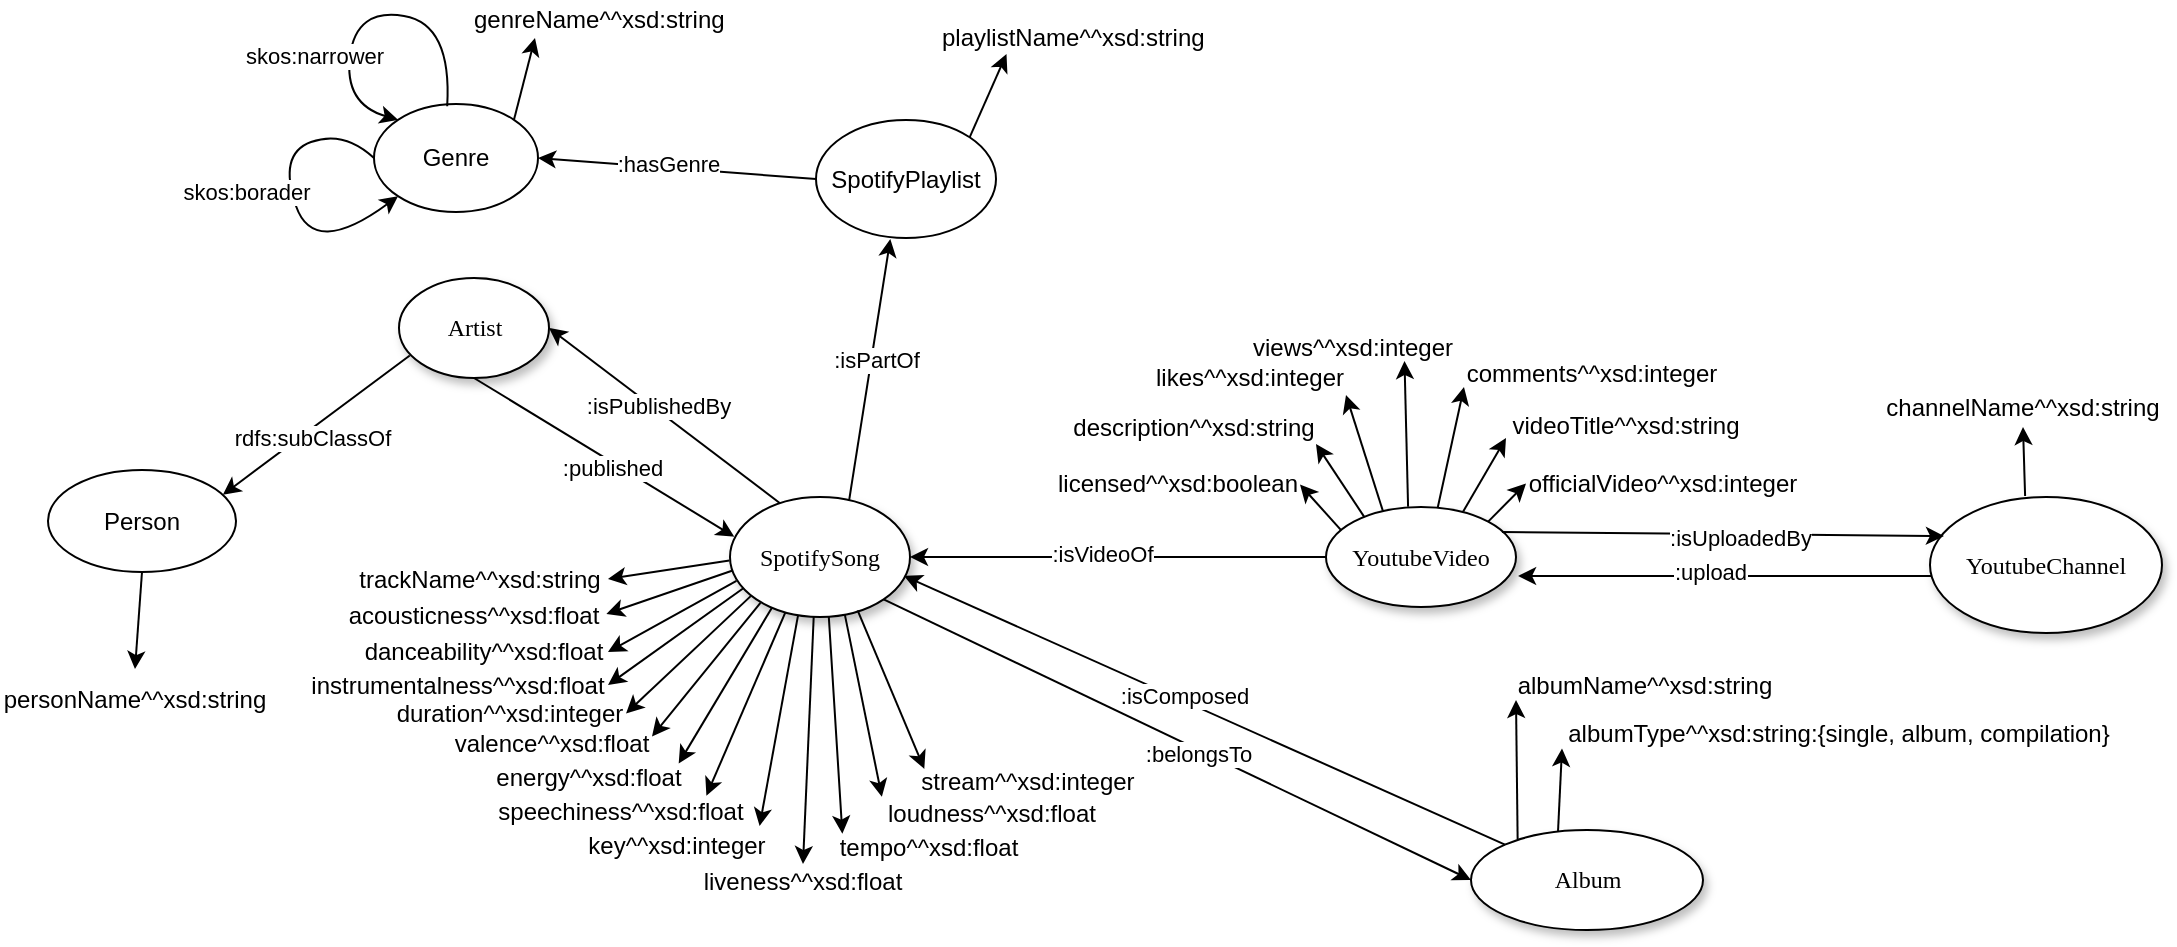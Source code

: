 <mxfile version="22.1.7" type="device">
  <diagram name="Page-1" id="42789a77-a242-8287-6e28-9cd8cfd52e62">
    <mxGraphModel dx="499" dy="675" grid="0" gridSize="10" guides="1" tooltips="1" connect="1" arrows="1" fold="1" page="1" pageScale="1" pageWidth="1100" pageHeight="850" background="none" math="0" shadow="0">
      <root>
        <mxCell id="0" />
        <mxCell id="1" parent="0" />
        <mxCell id="1ea317790d2ca983-1" value="SpotifySong" style="ellipse;whiteSpace=wrap;html=1;rounded=0;shadow=1;comic=0;labelBackgroundColor=none;strokeWidth=1;fontFamily=Verdana;fontSize=12;align=center;" parent="1" vertex="1">
          <mxGeometry x="370" y="368.5" width="90" height="60" as="geometry" />
        </mxCell>
        <mxCell id="1ea317790d2ca983-2" value="&lt;span&gt;Album&lt;br&gt;&lt;/span&gt;" style="ellipse;whiteSpace=wrap;html=1;rounded=0;shadow=1;comic=0;labelBackgroundColor=none;strokeWidth=1;fontFamily=Verdana;fontSize=12;align=center;" parent="1" vertex="1">
          <mxGeometry x="740.5" y="535" width="116" height="50" as="geometry" />
        </mxCell>
        <mxCell id="1ea317790d2ca983-3" value="&lt;span&gt;Artist&lt;/span&gt;" style="ellipse;whiteSpace=wrap;html=1;rounded=0;shadow=1;comic=0;labelBackgroundColor=none;strokeWidth=1;fontFamily=Verdana;fontSize=12;align=center;" parent="1" vertex="1">
          <mxGeometry x="204.5" y="259" width="75" height="50" as="geometry" />
        </mxCell>
        <mxCell id="1ea317790d2ca983-9" value="YoutubeVideo" style="ellipse;whiteSpace=wrap;html=1;rounded=0;shadow=1;comic=0;labelBackgroundColor=none;strokeWidth=1;fontFamily=Verdana;fontSize=12;align=center;" parent="1" vertex="1">
          <mxGeometry x="668" y="373.5" width="95" height="50" as="geometry" />
        </mxCell>
        <mxCell id="1ea317790d2ca983-10" value="YoutubeChannel" style="ellipse;whiteSpace=wrap;html=1;rounded=0;shadow=1;comic=0;labelBackgroundColor=none;strokeWidth=1;fontFamily=Verdana;fontSize=12;align=center;" parent="1" vertex="1">
          <mxGeometry x="970" y="368.5" width="116" height="68" as="geometry" />
        </mxCell>
        <mxCell id="-lhkFG2HZT-Equ-z4yoy-32" value="channelName^^xsd:string" style="text;html=1;strokeColor=none;fillColor=none;align=center;verticalAlign=middle;whiteSpace=wrap;rounded=0;" parent="1" vertex="1">
          <mxGeometry x="943" y="313.5" width="147" height="20" as="geometry" />
        </mxCell>
        <mxCell id="S50ukumy_6wNUcAdJBcb-45" style="rounded=0;orthogonalLoop=1;jettySize=auto;html=1;exitX=1;exitY=0;exitDx=0;exitDy=0;entryX=0.25;entryY=1;entryDx=0;entryDy=0;" parent="1" source="fviccIfsdbxI5g3kTzcu-1" target="fviccIfsdbxI5g3kTzcu-7" edge="1">
          <mxGeometry relative="1" as="geometry" />
        </mxCell>
        <mxCell id="fviccIfsdbxI5g3kTzcu-1" value="Genre" style="ellipse;whiteSpace=wrap;html=1;" parent="1" vertex="1">
          <mxGeometry x="192" y="172" width="82" height="54" as="geometry" />
        </mxCell>
        <mxCell id="fviccIfsdbxI5g3kTzcu-4" value="Person" style="ellipse;whiteSpace=wrap;html=1;" parent="1" vertex="1">
          <mxGeometry x="29" y="355" width="94" height="51" as="geometry" />
        </mxCell>
        <mxCell id="fviccIfsdbxI5g3kTzcu-5" value="" style="endArrow=classic;html=1;rounded=0;exitX=0.072;exitY=0.775;exitDx=0;exitDy=0;entryX=0.93;entryY=0.243;entryDx=0;entryDy=0;entryPerimeter=0;exitPerimeter=0;" parent="1" source="1ea317790d2ca983-3" target="fviccIfsdbxI5g3kTzcu-4" edge="1">
          <mxGeometry width="50" height="50" relative="1" as="geometry">
            <mxPoint x="196.162" y="281.704" as="sourcePoint" />
            <mxPoint x="578" y="424.5" as="targetPoint" />
          </mxGeometry>
        </mxCell>
        <mxCell id="fviccIfsdbxI5g3kTzcu-6" value="rdfs:subClassOf" style="edgeLabel;html=1;align=center;verticalAlign=middle;resizable=0;points=[];" parent="fviccIfsdbxI5g3kTzcu-5" vertex="1" connectable="0">
          <mxGeometry x="0.1" y="3" relative="1" as="geometry">
            <mxPoint as="offset" />
          </mxGeometry>
        </mxCell>
        <mxCell id="fviccIfsdbxI5g3kTzcu-7" value="genreName^^xsd:string" style="text;html=1;strokeColor=none;fillColor=none;align=left;verticalAlign=middle;whiteSpace=wrap;rounded=0;" parent="1" vertex="1">
          <mxGeometry x="240" y="120" width="130" height="19" as="geometry" />
        </mxCell>
        <mxCell id="fviccIfsdbxI5g3kTzcu-9" value="personName^^xsd:string" style="text;html=1;strokeColor=none;fillColor=none;align=center;verticalAlign=middle;whiteSpace=wrap;rounded=0;" parent="1" vertex="1">
          <mxGeometry x="5" y="454.5" width="135" height="30" as="geometry" />
        </mxCell>
        <mxCell id="S50ukumy_6wNUcAdJBcb-42" style="rounded=0;orthogonalLoop=1;jettySize=auto;html=1;exitX=1;exitY=0;exitDx=0;exitDy=0;entryX=0.25;entryY=1;entryDx=0;entryDy=0;" parent="1" source="fviccIfsdbxI5g3kTzcu-11" target="S50ukumy_6wNUcAdJBcb-41" edge="1">
          <mxGeometry relative="1" as="geometry" />
        </mxCell>
        <mxCell id="fviccIfsdbxI5g3kTzcu-11" value="SpotifyPlaylist" style="ellipse;whiteSpace=wrap;html=1;" parent="1" vertex="1">
          <mxGeometry x="413" y="180" width="90" height="59" as="geometry" />
        </mxCell>
        <mxCell id="fviccIfsdbxI5g3kTzcu-14" value="" style="endArrow=classic;html=1;rounded=0;exitX=0.662;exitY=0.026;exitDx=0;exitDy=0;exitPerimeter=0;entryX=0.413;entryY=1.009;entryDx=0;entryDy=0;entryPerimeter=0;" parent="1" source="1ea317790d2ca983-1" target="fviccIfsdbxI5g3kTzcu-11" edge="1">
          <mxGeometry width="50" height="50" relative="1" as="geometry">
            <mxPoint x="524" y="384" as="sourcePoint" />
            <mxPoint x="574" y="334" as="targetPoint" />
          </mxGeometry>
        </mxCell>
        <mxCell id="fviccIfsdbxI5g3kTzcu-15" value=":isPartOf" style="edgeLabel;html=1;align=center;verticalAlign=middle;resizable=0;points=[];" parent="fviccIfsdbxI5g3kTzcu-14" vertex="1" connectable="0">
          <mxGeometry x="0.076" y="-2" relative="1" as="geometry">
            <mxPoint as="offset" />
          </mxGeometry>
        </mxCell>
        <mxCell id="fviccIfsdbxI5g3kTzcu-20" value="" style="curved=1;endArrow=classic;html=1;rounded=0;exitX=0.178;exitY=0.113;exitDx=0;exitDy=0;exitPerimeter=0;entryX=0;entryY=0;entryDx=0;entryDy=0;" parent="1" target="fviccIfsdbxI5g3kTzcu-1" edge="1">
          <mxGeometry width="50" height="50" relative="1" as="geometry">
            <mxPoint x="228.596" y="173.102" as="sourcePoint" />
            <mxPoint x="217.28" y="183.092" as="targetPoint" />
            <Array as="points">
              <mxPoint x="231" y="132" />
              <mxPoint x="183" y="124" />
              <mxPoint x="177" y="172" />
            </Array>
          </mxGeometry>
        </mxCell>
        <mxCell id="fviccIfsdbxI5g3kTzcu-21" value="skos:narrower" style="edgeLabel;html=1;align=center;verticalAlign=middle;resizable=0;points=[];" parent="fviccIfsdbxI5g3kTzcu-20" vertex="1" connectable="0">
          <mxGeometry x="-0.577" y="5" relative="1" as="geometry">
            <mxPoint x="-64" y="10" as="offset" />
          </mxGeometry>
        </mxCell>
        <mxCell id="S50ukumy_6wNUcAdJBcb-2" value="" style="endArrow=classic;html=1;rounded=0;entryX=0.5;entryY=1;entryDx=0;entryDy=0;exitX=0.41;exitY=-0.007;exitDx=0;exitDy=0;exitPerimeter=0;" parent="1" source="1ea317790d2ca983-10" target="-lhkFG2HZT-Equ-z4yoy-32" edge="1">
          <mxGeometry width="50" height="50" relative="1" as="geometry">
            <mxPoint x="893" y="421" as="sourcePoint" />
            <mxPoint x="943" y="371" as="targetPoint" />
          </mxGeometry>
        </mxCell>
        <mxCell id="S50ukumy_6wNUcAdJBcb-4" value="comments^^xsd:integer" style="text;html=1;strokeColor=none;fillColor=none;align=center;verticalAlign=middle;whiteSpace=wrap;rounded=0;" parent="1" vertex="1">
          <mxGeometry x="737" y="300.5" width="128" height="13" as="geometry" />
        </mxCell>
        <mxCell id="S50ukumy_6wNUcAdJBcb-5" value="description^^xsd:string" style="text;html=1;strokeColor=none;fillColor=none;align=center;verticalAlign=middle;whiteSpace=wrap;rounded=0;" parent="1" vertex="1">
          <mxGeometry x="541" y="326" width="122" height="16" as="geometry" />
        </mxCell>
        <mxCell id="S50ukumy_6wNUcAdJBcb-6" value="licensed^^xsd:boolean" style="text;html=1;strokeColor=none;fillColor=none;align=center;verticalAlign=middle;whiteSpace=wrap;rounded=0;" parent="1" vertex="1">
          <mxGeometry x="533" y="355" width="122" height="14.5" as="geometry" />
        </mxCell>
        <mxCell id="S50ukumy_6wNUcAdJBcb-7" value="likes^^xsd:integer" style="text;html=1;strokeColor=none;fillColor=none;align=center;verticalAlign=middle;whiteSpace=wrap;rounded=0;" parent="1" vertex="1">
          <mxGeometry x="582" y="300.5" width="96" height="17" as="geometry" />
        </mxCell>
        <mxCell id="S50ukumy_6wNUcAdJBcb-17" value="" style="rounded=0;orthogonalLoop=1;jettySize=auto;html=1;entryX=0;entryY=1;entryDx=0;entryDy=0;exitX=0.722;exitY=0.045;exitDx=0;exitDy=0;exitPerimeter=0;" parent="1" source="1ea317790d2ca983-9" target="S50ukumy_6wNUcAdJBcb-10" edge="1">
          <mxGeometry relative="1" as="geometry" />
        </mxCell>
        <mxCell id="S50ukumy_6wNUcAdJBcb-8" value="officialVideo^^xsd:integer" style="text;html=1;strokeColor=none;fillColor=none;align=center;verticalAlign=middle;whiteSpace=wrap;rounded=0;" parent="1" vertex="1">
          <mxGeometry x="768" y="354" width="137" height="15.5" as="geometry" />
        </mxCell>
        <mxCell id="S50ukumy_6wNUcAdJBcb-9" value="views^^xsd:integer" style="text;html=1;strokeColor=none;fillColor=none;align=center;verticalAlign=middle;whiteSpace=wrap;rounded=0;" parent="1" vertex="1">
          <mxGeometry x="630" y="287.5" width="103" height="13" as="geometry" />
        </mxCell>
        <mxCell id="S50ukumy_6wNUcAdJBcb-10" value="videoTitle^^xsd:string" style="text;html=1;strokeColor=none;fillColor=none;align=center;verticalAlign=middle;whiteSpace=wrap;rounded=0;" parent="1" vertex="1">
          <mxGeometry x="758" y="326" width="120" height="13" as="geometry" />
        </mxCell>
        <mxCell id="S50ukumy_6wNUcAdJBcb-11" value="" style="endArrow=classic;html=1;rounded=0;exitX=0.078;exitY=0.229;exitDx=0;exitDy=0;exitPerimeter=0;entryX=1;entryY=0.5;entryDx=0;entryDy=0;" parent="1" source="1ea317790d2ca983-9" target="S50ukumy_6wNUcAdJBcb-6" edge="1">
          <mxGeometry width="50" height="50" relative="1" as="geometry">
            <mxPoint x="604" y="503" as="sourcePoint" />
            <mxPoint x="628" y="379" as="targetPoint" />
          </mxGeometry>
        </mxCell>
        <mxCell id="S50ukumy_6wNUcAdJBcb-12" value="" style="endArrow=classic;html=1;rounded=0;exitX=0.202;exitY=0.101;exitDx=0;exitDy=0;entryX=1;entryY=1;entryDx=0;entryDy=0;exitPerimeter=0;" parent="1" source="1ea317790d2ca983-9" target="S50ukumy_6wNUcAdJBcb-5" edge="1">
          <mxGeometry width="50" height="50" relative="1" as="geometry">
            <mxPoint x="684" y="394" as="sourcePoint" />
            <mxPoint x="678" y="335" as="targetPoint" />
          </mxGeometry>
        </mxCell>
        <mxCell id="S50ukumy_6wNUcAdJBcb-13" value="" style="endArrow=classic;html=1;rounded=0;exitX=0.299;exitY=0.037;exitDx=0;exitDy=0;entryX=1;entryY=1;entryDx=0;entryDy=0;exitPerimeter=0;" parent="1" source="1ea317790d2ca983-9" target="S50ukumy_6wNUcAdJBcb-7" edge="1">
          <mxGeometry width="50" height="50" relative="1" as="geometry">
            <mxPoint x="699" y="384" as="sourcePoint" />
            <mxPoint x="674" y="354" as="targetPoint" />
          </mxGeometry>
        </mxCell>
        <mxCell id="S50ukumy_6wNUcAdJBcb-14" value="" style="endArrow=classic;html=1;rounded=0;entryX=0.75;entryY=1;entryDx=0;entryDy=0;exitX=0.432;exitY=-0.002;exitDx=0;exitDy=0;exitPerimeter=0;" parent="1" source="1ea317790d2ca983-9" target="S50ukumy_6wNUcAdJBcb-9" edge="1">
          <mxGeometry width="50" height="50" relative="1" as="geometry">
            <mxPoint x="704" y="372" as="sourcePoint" />
            <mxPoint x="673.5" y="306" as="targetPoint" />
          </mxGeometry>
        </mxCell>
        <mxCell id="S50ukumy_6wNUcAdJBcb-16" value="" style="endArrow=classic;html=1;rounded=0;entryX=0;entryY=0.5;entryDx=0;entryDy=0;exitX=1;exitY=0;exitDx=0;exitDy=0;" parent="1" source="1ea317790d2ca983-9" target="S50ukumy_6wNUcAdJBcb-8" edge="1">
          <mxGeometry width="50" height="50" relative="1" as="geometry">
            <mxPoint x="711" y="386" as="sourcePoint" />
            <mxPoint x="698" y="315" as="targetPoint" />
          </mxGeometry>
        </mxCell>
        <mxCell id="S50ukumy_6wNUcAdJBcb-18" value="" style="endArrow=classic;html=1;rounded=0;entryX=0;entryY=1;entryDx=0;entryDy=0;exitX=0.588;exitY=0.007;exitDx=0;exitDy=0;exitPerimeter=0;" parent="1" source="1ea317790d2ca983-9" target="S50ukumy_6wNUcAdJBcb-4" edge="1">
          <mxGeometry width="50" height="50" relative="1" as="geometry">
            <mxPoint x="724" y="373" as="sourcePoint" />
            <mxPoint x="698" y="315" as="targetPoint" />
          </mxGeometry>
        </mxCell>
        <mxCell id="S50ukumy_6wNUcAdJBcb-19" value="" style="endArrow=classic;html=1;rounded=0;exitX=0.926;exitY=0.25;exitDx=0;exitDy=0;entryX=0.06;entryY=0.287;entryDx=0;entryDy=0;exitPerimeter=0;entryPerimeter=0;" parent="1" source="1ea317790d2ca983-9" target="1ea317790d2ca983-10" edge="1">
          <mxGeometry width="50" height="50" relative="1" as="geometry">
            <mxPoint x="449" y="384" as="sourcePoint" />
            <mxPoint x="791" y="425" as="targetPoint" />
          </mxGeometry>
        </mxCell>
        <mxCell id="S50ukumy_6wNUcAdJBcb-20" value=":isUploadedBy" style="edgeLabel;html=1;align=center;verticalAlign=middle;resizable=0;points=[];" parent="S50ukumy_6wNUcAdJBcb-19" vertex="1" connectable="0">
          <mxGeometry x="0.076" y="-2" relative="1" as="geometry">
            <mxPoint as="offset" />
          </mxGeometry>
        </mxCell>
        <mxCell id="S50ukumy_6wNUcAdJBcb-21" value="" style="endArrow=classic;html=1;rounded=0;exitX=0;exitY=0.5;exitDx=0;exitDy=0;entryX=1;entryY=0.5;entryDx=0;entryDy=0;" parent="1" source="1ea317790d2ca983-9" target="1ea317790d2ca983-1" edge="1">
          <mxGeometry width="50" height="50" relative="1" as="geometry">
            <mxPoint x="773" y="409" as="sourcePoint" />
            <mxPoint x="612" y="407" as="targetPoint" />
          </mxGeometry>
        </mxCell>
        <mxCell id="S50ukumy_6wNUcAdJBcb-22" value=":isVideoOf" style="edgeLabel;html=1;align=center;verticalAlign=middle;resizable=0;points=[];" parent="S50ukumy_6wNUcAdJBcb-21" vertex="1" connectable="0">
          <mxGeometry x="0.076" y="-2" relative="1" as="geometry">
            <mxPoint as="offset" />
          </mxGeometry>
        </mxCell>
        <mxCell id="S50ukumy_6wNUcAdJBcb-23" value="" style="endArrow=classic;html=1;rounded=0;exitX=1;exitY=1;exitDx=0;exitDy=0;entryX=0;entryY=0.5;entryDx=0;entryDy=0;" parent="1" source="1ea317790d2ca983-1" target="1ea317790d2ca983-2" edge="1">
          <mxGeometry width="50" height="50" relative="1" as="geometry">
            <mxPoint x="678" y="409" as="sourcePoint" />
            <mxPoint x="470" y="409" as="targetPoint" />
          </mxGeometry>
        </mxCell>
        <mxCell id="S50ukumy_6wNUcAdJBcb-24" value=":belongsTo" style="edgeLabel;html=1;align=center;verticalAlign=middle;resizable=0;points=[];" parent="S50ukumy_6wNUcAdJBcb-23" vertex="1" connectable="0">
          <mxGeometry x="0.076" y="-2" relative="1" as="geometry">
            <mxPoint as="offset" />
          </mxGeometry>
        </mxCell>
        <mxCell id="S50ukumy_6wNUcAdJBcb-25" value="albumName^^xsd:string" style="text;html=1;strokeColor=none;fillColor=none;align=center;verticalAlign=middle;whiteSpace=wrap;rounded=0;" parent="1" vertex="1">
          <mxGeometry x="763" y="447.5" width="129" height="30" as="geometry" />
        </mxCell>
        <mxCell id="S50ukumy_6wNUcAdJBcb-27" value="" style="endArrow=classic;html=1;rounded=0;entryX=0;entryY=0.75;entryDx=0;entryDy=0;exitX=0.201;exitY=0.091;exitDx=0;exitDy=0;exitPerimeter=0;" parent="1" source="1ea317790d2ca983-2" target="S50ukumy_6wNUcAdJBcb-25" edge="1">
          <mxGeometry width="50" height="50" relative="1" as="geometry">
            <mxPoint x="759" y="391" as="sourcePoint" />
            <mxPoint x="776" y="369" as="targetPoint" />
            <Array as="points" />
          </mxGeometry>
        </mxCell>
        <mxCell id="S50ukumy_6wNUcAdJBcb-35" value="" style="endArrow=classic;html=1;rounded=0;exitX=0.5;exitY=1;exitDx=0;exitDy=0;entryX=0.5;entryY=0;entryDx=0;entryDy=0;" parent="1" source="fviccIfsdbxI5g3kTzcu-4" target="fviccIfsdbxI5g3kTzcu-9" edge="1">
          <mxGeometry width="50" height="50" relative="1" as="geometry">
            <mxPoint x="281" y="325" as="sourcePoint" />
            <mxPoint x="249" y="270" as="targetPoint" />
          </mxGeometry>
        </mxCell>
        <mxCell id="S50ukumy_6wNUcAdJBcb-37" value="" style="endArrow=classic;html=1;rounded=0;entryX=1;entryY=0.5;entryDx=0;entryDy=0;exitX=0.276;exitY=0.05;exitDx=0;exitDy=0;exitPerimeter=0;" parent="1" source="1ea317790d2ca983-1" target="1ea317790d2ca983-3" edge="1">
          <mxGeometry width="50" height="50" relative="1" as="geometry">
            <mxPoint x="387" y="371" as="sourcePoint" />
            <mxPoint x="365" y="221" as="targetPoint" />
          </mxGeometry>
        </mxCell>
        <mxCell id="S50ukumy_6wNUcAdJBcb-38" value=":isPublishedBy" style="edgeLabel;html=1;align=center;verticalAlign=middle;resizable=0;points=[];" parent="S50ukumy_6wNUcAdJBcb-37" vertex="1" connectable="0">
          <mxGeometry x="0.076" y="-2" relative="1" as="geometry">
            <mxPoint as="offset" />
          </mxGeometry>
        </mxCell>
        <mxCell id="S50ukumy_6wNUcAdJBcb-39" value="" style="endArrow=classic;html=1;rounded=0;exitX=0.5;exitY=1;exitDx=0;exitDy=0;entryX=0.024;entryY=0.331;entryDx=0;entryDy=0;entryPerimeter=0;" parent="1" source="1ea317790d2ca983-3" target="1ea317790d2ca983-1" edge="1">
          <mxGeometry width="50" height="50" relative="1" as="geometry">
            <mxPoint x="350" y="416" as="sourcePoint" />
            <mxPoint x="219" y="331" as="targetPoint" />
          </mxGeometry>
        </mxCell>
        <mxCell id="S50ukumy_6wNUcAdJBcb-40" value=":published" style="edgeLabel;html=1;align=center;verticalAlign=middle;resizable=0;points=[];" parent="S50ukumy_6wNUcAdJBcb-39" vertex="1" connectable="0">
          <mxGeometry x="0.076" y="-2" relative="1" as="geometry">
            <mxPoint as="offset" />
          </mxGeometry>
        </mxCell>
        <mxCell id="S50ukumy_6wNUcAdJBcb-41" value="playlistName^^xsd:string" style="text;html=1;strokeColor=none;fillColor=none;align=left;verticalAlign=middle;whiteSpace=wrap;rounded=0;" parent="1" vertex="1">
          <mxGeometry x="474" y="130" width="137" height="17" as="geometry" />
        </mxCell>
        <mxCell id="S50ukumy_6wNUcAdJBcb-43" value="" style="endArrow=classic;html=1;rounded=0;exitX=0;exitY=0.5;exitDx=0;exitDy=0;entryX=1;entryY=0.5;entryDx=0;entryDy=0;" parent="1" source="fviccIfsdbxI5g3kTzcu-11" target="fviccIfsdbxI5g3kTzcu-1" edge="1">
          <mxGeometry width="50" height="50" relative="1" as="geometry">
            <mxPoint x="449" y="384" as="sourcePoint" />
            <mxPoint x="458" y="246" as="targetPoint" />
          </mxGeometry>
        </mxCell>
        <mxCell id="S50ukumy_6wNUcAdJBcb-44" value=":hasGenre" style="edgeLabel;html=1;align=center;verticalAlign=middle;resizable=0;points=[];" parent="S50ukumy_6wNUcAdJBcb-43" vertex="1" connectable="0">
          <mxGeometry x="0.076" y="-2" relative="1" as="geometry">
            <mxPoint as="offset" />
          </mxGeometry>
        </mxCell>
        <mxCell id="S50ukumy_6wNUcAdJBcb-46" value="acousticness^^xsd:float" style="text;html=1;strokeColor=none;fillColor=none;align=center;verticalAlign=middle;whiteSpace=wrap;rounded=0;" parent="1" vertex="1">
          <mxGeometry x="175" y="418.5" width="134" height="18" as="geometry" />
        </mxCell>
        <mxCell id="S50ukumy_6wNUcAdJBcb-47" value="danceability^^xsd:float" style="text;html=1;strokeColor=none;fillColor=none;align=center;verticalAlign=middle;whiteSpace=wrap;rounded=0;" parent="1" vertex="1">
          <mxGeometry x="183.5" y="436.5" width="125.5" height="19" as="geometry" />
        </mxCell>
        <mxCell id="S50ukumy_6wNUcAdJBcb-48" value="duration^^xsd:integer" style="text;html=1;strokeColor=none;fillColor=none;align=center;verticalAlign=middle;whiteSpace=wrap;rounded=0;" parent="1" vertex="1">
          <mxGeometry x="202" y="469" width="116" height="15.5" as="geometry" />
        </mxCell>
        <mxCell id="S50ukumy_6wNUcAdJBcb-49" value="energy^^xsd:float" style="text;html=1;strokeColor=none;fillColor=none;align=center;verticalAlign=middle;whiteSpace=wrap;rounded=0;" parent="1" vertex="1">
          <mxGeometry x="249" y="501" width="101" height="15" as="geometry" />
        </mxCell>
        <mxCell id="S50ukumy_6wNUcAdJBcb-50" value="instrumentalness^^xsd:float" style="text;html=1;strokeColor=none;fillColor=none;align=center;verticalAlign=middle;whiteSpace=wrap;rounded=0;" parent="1" vertex="1">
          <mxGeometry x="159" y="454.5" width="150" height="16" as="geometry" />
        </mxCell>
        <mxCell id="S50ukumy_6wNUcAdJBcb-51" value="key^^xsd:integer" style="text;html=1;strokeColor=none;fillColor=none;align=center;verticalAlign=middle;whiteSpace=wrap;rounded=0;" parent="1" vertex="1">
          <mxGeometry x="297" y="534" width="93" height="17" as="geometry" />
        </mxCell>
        <mxCell id="S50ukumy_6wNUcAdJBcb-52" value="liveness^^xsd:float" style="text;html=1;strokeColor=none;fillColor=none;align=center;verticalAlign=middle;whiteSpace=wrap;rounded=0;" parent="1" vertex="1">
          <mxGeometry x="353" y="552" width="107" height="18" as="geometry" />
        </mxCell>
        <mxCell id="S50ukumy_6wNUcAdJBcb-53" value="loudness^^xsd:float" style="text;html=1;strokeColor=none;fillColor=none;align=center;verticalAlign=middle;whiteSpace=wrap;rounded=0;" parent="1" vertex="1">
          <mxGeometry x="444" y="518" width="114" height="18" as="geometry" />
        </mxCell>
        <mxCell id="S50ukumy_6wNUcAdJBcb-54" value="speechiness^^xsd:float" style="text;html=1;strokeColor=none;fillColor=none;align=center;verticalAlign=middle;whiteSpace=wrap;rounded=0;" parent="1" vertex="1">
          <mxGeometry x="251" y="518" width="129" height="16" as="geometry" />
        </mxCell>
        <mxCell id="S50ukumy_6wNUcAdJBcb-55" value="stream^^xsd:integer" style="text;html=1;strokeColor=none;fillColor=none;align=center;verticalAlign=middle;whiteSpace=wrap;rounded=0;" parent="1" vertex="1">
          <mxGeometry x="463" y="504" width="112" height="14" as="geometry" />
        </mxCell>
        <mxCell id="S50ukumy_6wNUcAdJBcb-56" value="tempo^^xsd:float" style="text;html=1;strokeColor=none;fillColor=none;align=center;verticalAlign=middle;whiteSpace=wrap;rounded=0;" parent="1" vertex="1">
          <mxGeometry x="422" y="536" width="95" height="15" as="geometry" />
        </mxCell>
        <mxCell id="S50ukumy_6wNUcAdJBcb-57" value="valence^^xsd:float" style="text;html=1;strokeColor=none;fillColor=none;align=center;verticalAlign=middle;whiteSpace=wrap;rounded=0;" parent="1" vertex="1">
          <mxGeometry x="231" y="484.5" width="100" height="15" as="geometry" />
        </mxCell>
        <mxCell id="S50ukumy_6wNUcAdJBcb-58" value="trackName^^xsd:string" style="text;html=1;strokeColor=none;fillColor=none;align=center;verticalAlign=middle;whiteSpace=wrap;rounded=0;" parent="1" vertex="1">
          <mxGeometry x="181" y="399" width="128" height="21" as="geometry" />
        </mxCell>
        <mxCell id="S50ukumy_6wNUcAdJBcb-61" style="rounded=0;orthogonalLoop=1;jettySize=auto;html=1;exitX=-0.003;exitY=0.529;exitDx=0;exitDy=0;entryX=1;entryY=0.5;entryDx=0;entryDy=0;exitPerimeter=0;" parent="1" source="1ea317790d2ca983-1" target="S50ukumy_6wNUcAdJBcb-58" edge="1">
          <mxGeometry relative="1" as="geometry">
            <mxPoint x="386" y="485.5" as="sourcePoint" />
            <mxPoint x="403" y="442.5" as="targetPoint" />
          </mxGeometry>
        </mxCell>
        <mxCell id="S50ukumy_6wNUcAdJBcb-62" style="rounded=0;orthogonalLoop=1;jettySize=auto;html=1;exitX=0.015;exitY=0.613;exitDx=0;exitDy=0;entryX=0.994;entryY=0.469;entryDx=0;entryDy=0;exitPerimeter=0;entryPerimeter=0;" parent="1" source="1ea317790d2ca983-1" target="S50ukumy_6wNUcAdJBcb-46" edge="1">
          <mxGeometry relative="1" as="geometry">
            <mxPoint x="380" y="409" as="sourcePoint" />
            <mxPoint x="339" y="440" as="targetPoint" />
          </mxGeometry>
        </mxCell>
        <mxCell id="S50ukumy_6wNUcAdJBcb-63" style="rounded=0;orthogonalLoop=1;jettySize=auto;html=1;exitX=0.036;exitY=0.699;exitDx=0;exitDy=0;entryX=1;entryY=0.5;entryDx=0;entryDy=0;exitPerimeter=0;" parent="1" source="1ea317790d2ca983-1" target="S50ukumy_6wNUcAdJBcb-47" edge="1">
          <mxGeometry relative="1" as="geometry">
            <mxPoint x="381" y="419" as="sourcePoint" />
            <mxPoint x="339" y="455" as="targetPoint" />
          </mxGeometry>
        </mxCell>
        <mxCell id="S50ukumy_6wNUcAdJBcb-64" style="rounded=0;orthogonalLoop=1;jettySize=auto;html=1;exitX=0.074;exitY=0.76;exitDx=0;exitDy=0;entryX=1;entryY=0.5;entryDx=0;entryDy=0;exitPerimeter=0;" parent="1" source="1ea317790d2ca983-1" target="S50ukumy_6wNUcAdJBcb-50" edge="1">
          <mxGeometry relative="1" as="geometry">
            <mxPoint x="391" y="429" as="sourcePoint" />
            <mxPoint x="345" y="474" as="targetPoint" />
          </mxGeometry>
        </mxCell>
        <mxCell id="S50ukumy_6wNUcAdJBcb-65" style="rounded=0;orthogonalLoop=1;jettySize=auto;html=1;exitX=0.115;exitY=0.826;exitDx=0;exitDy=0;exitPerimeter=0;entryX=1;entryY=0.5;entryDx=0;entryDy=0;" parent="1" source="1ea317790d2ca983-1" target="S50ukumy_6wNUcAdJBcb-48" edge="1">
          <mxGeometry relative="1" as="geometry">
            <mxPoint x="402" y="434" as="sourcePoint" />
            <mxPoint x="358" y="496" as="targetPoint" />
          </mxGeometry>
        </mxCell>
        <mxCell id="S50ukumy_6wNUcAdJBcb-66" style="rounded=0;orthogonalLoop=1;jettySize=auto;html=1;exitX=0.169;exitY=0.883;exitDx=0;exitDy=0;exitPerimeter=0;entryX=1;entryY=0.25;entryDx=0;entryDy=0;" parent="1" source="1ea317790d2ca983-1" target="S50ukumy_6wNUcAdJBcb-57" edge="1">
          <mxGeometry relative="1" as="geometry">
            <mxPoint x="412" y="440" as="sourcePoint" />
            <mxPoint x="368" y="506" as="targetPoint" />
          </mxGeometry>
        </mxCell>
        <mxCell id="S50ukumy_6wNUcAdJBcb-67" style="rounded=0;orthogonalLoop=1;jettySize=auto;html=1;exitX=0.307;exitY=0.964;exitDx=0;exitDy=0;entryX=0.831;entryY=-0.011;entryDx=0;entryDy=0;entryPerimeter=0;exitPerimeter=0;" parent="1" source="1ea317790d2ca983-1" target="S50ukumy_6wNUcAdJBcb-54" edge="1">
          <mxGeometry relative="1" as="geometry">
            <mxPoint x="419" y="438" as="sourcePoint" />
            <mxPoint x="389" y="533" as="targetPoint" />
          </mxGeometry>
        </mxCell>
        <mxCell id="S50ukumy_6wNUcAdJBcb-68" style="rounded=0;orthogonalLoop=1;jettySize=auto;html=1;exitX=0.378;exitY=0.987;exitDx=0;exitDy=0;exitPerimeter=0;entryX=0.944;entryY=-0.059;entryDx=0;entryDy=0;entryPerimeter=0;" parent="1" source="1ea317790d2ca983-1" target="S50ukumy_6wNUcAdJBcb-51" edge="1">
          <mxGeometry relative="1" as="geometry">
            <mxPoint x="425" y="439" as="sourcePoint" />
            <mxPoint x="396" y="518" as="targetPoint" />
          </mxGeometry>
        </mxCell>
        <mxCell id="S50ukumy_6wNUcAdJBcb-69" style="rounded=0;orthogonalLoop=1;jettySize=auto;html=1;exitX=0.465;exitY=1;exitDx=0;exitDy=0;exitPerimeter=0;entryX=0.5;entryY=0;entryDx=0;entryDy=0;" parent="1" source="1ea317790d2ca983-1" target="S50ukumy_6wNUcAdJBcb-52" edge="1">
          <mxGeometry relative="1" as="geometry">
            <mxPoint x="433" y="439" as="sourcePoint" />
            <mxPoint x="400" y="579" as="targetPoint" />
          </mxGeometry>
        </mxCell>
        <mxCell id="S50ukumy_6wNUcAdJBcb-70" style="rounded=0;orthogonalLoop=1;jettySize=auto;html=1;exitX=0.549;exitY=0.998;exitDx=0;exitDy=0;exitPerimeter=0;entryX=0.044;entryY=0.055;entryDx=0;entryDy=0;entryPerimeter=0;" parent="1" source="1ea317790d2ca983-1" target="S50ukumy_6wNUcAdJBcb-56" edge="1">
          <mxGeometry relative="1" as="geometry">
            <mxPoint x="444" y="438" as="sourcePoint" />
            <mxPoint x="439" y="529" as="targetPoint" />
          </mxGeometry>
        </mxCell>
        <mxCell id="S50ukumy_6wNUcAdJBcb-72" style="rounded=0;orthogonalLoop=1;jettySize=auto;html=1;exitX=0.638;exitY=0.98;exitDx=0;exitDy=0;entryX=0.017;entryY=0.023;entryDx=0;entryDy=0;entryPerimeter=0;exitPerimeter=0;" parent="1" source="1ea317790d2ca983-1" target="S50ukumy_6wNUcAdJBcb-53" edge="1">
          <mxGeometry relative="1" as="geometry">
            <mxPoint x="449" y="436" as="sourcePoint" />
            <mxPoint x="449" y="539" as="targetPoint" />
          </mxGeometry>
        </mxCell>
        <mxCell id="S50ukumy_6wNUcAdJBcb-73" style="rounded=0;orthogonalLoop=1;jettySize=auto;html=1;exitX=0.709;exitY=0.945;exitDx=0;exitDy=0;entryX=0.037;entryY=0.033;entryDx=0;entryDy=0;entryPerimeter=0;exitPerimeter=0;" parent="1" source="1ea317790d2ca983-1" target="S50ukumy_6wNUcAdJBcb-55" edge="1">
          <mxGeometry relative="1" as="geometry">
            <mxPoint x="457" y="430" as="sourcePoint" />
            <mxPoint x="464" y="512" as="targetPoint" />
          </mxGeometry>
        </mxCell>
        <mxCell id="fbrffnhyLzxwbiboGYXu-2" value="" style="endArrow=classic;html=1;rounded=0;exitX=0.232;exitY=0.925;exitDx=0;exitDy=0;exitPerimeter=0;entryX=0.944;entryY=0.052;entryDx=0;entryDy=0;entryPerimeter=0;" parent="1" source="1ea317790d2ca983-1" target="S50ukumy_6wNUcAdJBcb-49" edge="1">
          <mxGeometry width="50" height="50" relative="1" as="geometry">
            <mxPoint x="297" y="508" as="sourcePoint" />
            <mxPoint x="347" y="458" as="targetPoint" />
          </mxGeometry>
        </mxCell>
        <mxCell id="kvcdtbacqydPJWDZ7Dxp-1" value="albumType^^xsd:string:{single, album, compilation}" style="text;html=1;strokeColor=none;fillColor=none;align=center;verticalAlign=middle;whiteSpace=wrap;rounded=0;" vertex="1" parent="1">
          <mxGeometry x="786" y="471.75" width="277" height="30" as="geometry" />
        </mxCell>
        <mxCell id="kvcdtbacqydPJWDZ7Dxp-2" value="" style="endArrow=classic;html=1;rounded=0;entryX=0;entryY=0.75;entryDx=0;entryDy=0;exitX=0.375;exitY=0.02;exitDx=0;exitDy=0;exitPerimeter=0;" edge="1" parent="1" target="kvcdtbacqydPJWDZ7Dxp-1" source="1ea317790d2ca983-2">
          <mxGeometry width="50" height="50" relative="1" as="geometry">
            <mxPoint x="786.5" y="545.26" as="sourcePoint" />
            <mxPoint x="799" y="393.25" as="targetPoint" />
            <Array as="points" />
          </mxGeometry>
        </mxCell>
        <mxCell id="kvcdtbacqydPJWDZ7Dxp-3" value="" style="endArrow=classic;html=1;rounded=0;exitX=0;exitY=0;exitDx=0;exitDy=0;entryX=0.967;entryY=0.658;entryDx=0;entryDy=0;entryPerimeter=0;" edge="1" parent="1" source="1ea317790d2ca983-2" target="1ea317790d2ca983-1">
          <mxGeometry width="50" height="50" relative="1" as="geometry">
            <mxPoint x="466" y="421" as="sourcePoint" />
            <mxPoint x="754" y="561" as="targetPoint" />
          </mxGeometry>
        </mxCell>
        <mxCell id="kvcdtbacqydPJWDZ7Dxp-4" value=":isComposed" style="edgeLabel;html=1;align=center;verticalAlign=middle;resizable=0;points=[];" vertex="1" connectable="0" parent="kvcdtbacqydPJWDZ7Dxp-3">
          <mxGeometry x="0.076" y="-2" relative="1" as="geometry">
            <mxPoint as="offset" />
          </mxGeometry>
        </mxCell>
        <mxCell id="kvcdtbacqydPJWDZ7Dxp-5" value="" style="endArrow=classic;html=1;rounded=0;entryX=1.011;entryY=0.69;entryDx=0;entryDy=0;entryPerimeter=0;" edge="1" parent="1" target="1ea317790d2ca983-9">
          <mxGeometry width="50" height="50" relative="1" as="geometry">
            <mxPoint x="971" y="408" as="sourcePoint" />
            <mxPoint x="987" y="398" as="targetPoint" />
          </mxGeometry>
        </mxCell>
        <mxCell id="kvcdtbacqydPJWDZ7Dxp-6" value=":upload" style="edgeLabel;html=1;align=center;verticalAlign=middle;resizable=0;points=[];" vertex="1" connectable="0" parent="kvcdtbacqydPJWDZ7Dxp-5">
          <mxGeometry x="0.076" y="-2" relative="1" as="geometry">
            <mxPoint as="offset" />
          </mxGeometry>
        </mxCell>
        <mxCell id="kvcdtbacqydPJWDZ7Dxp-12" value="" style="curved=1;endArrow=classic;html=1;rounded=0;exitX=0;exitY=0.5;exitDx=0;exitDy=0;entryX=0;entryY=1;entryDx=0;entryDy=0;" edge="1" parent="1" source="fviccIfsdbxI5g3kTzcu-1" target="fviccIfsdbxI5g3kTzcu-1">
          <mxGeometry width="50" height="50" relative="1" as="geometry">
            <mxPoint x="181.096" y="241.102" as="sourcePoint" />
            <mxPoint x="156.5" y="248" as="targetPoint" />
            <Array as="points">
              <mxPoint x="177" y="185" />
              <mxPoint x="144" y="197" />
              <mxPoint x="162" y="249" />
            </Array>
          </mxGeometry>
        </mxCell>
        <mxCell id="kvcdtbacqydPJWDZ7Dxp-13" value="skos:borader" style="edgeLabel;html=1;align=center;verticalAlign=middle;resizable=0;points=[];" vertex="1" connectable="0" parent="kvcdtbacqydPJWDZ7Dxp-12">
          <mxGeometry x="-0.577" y="5" relative="1" as="geometry">
            <mxPoint x="-38" y="21" as="offset" />
          </mxGeometry>
        </mxCell>
      </root>
    </mxGraphModel>
  </diagram>
</mxfile>
